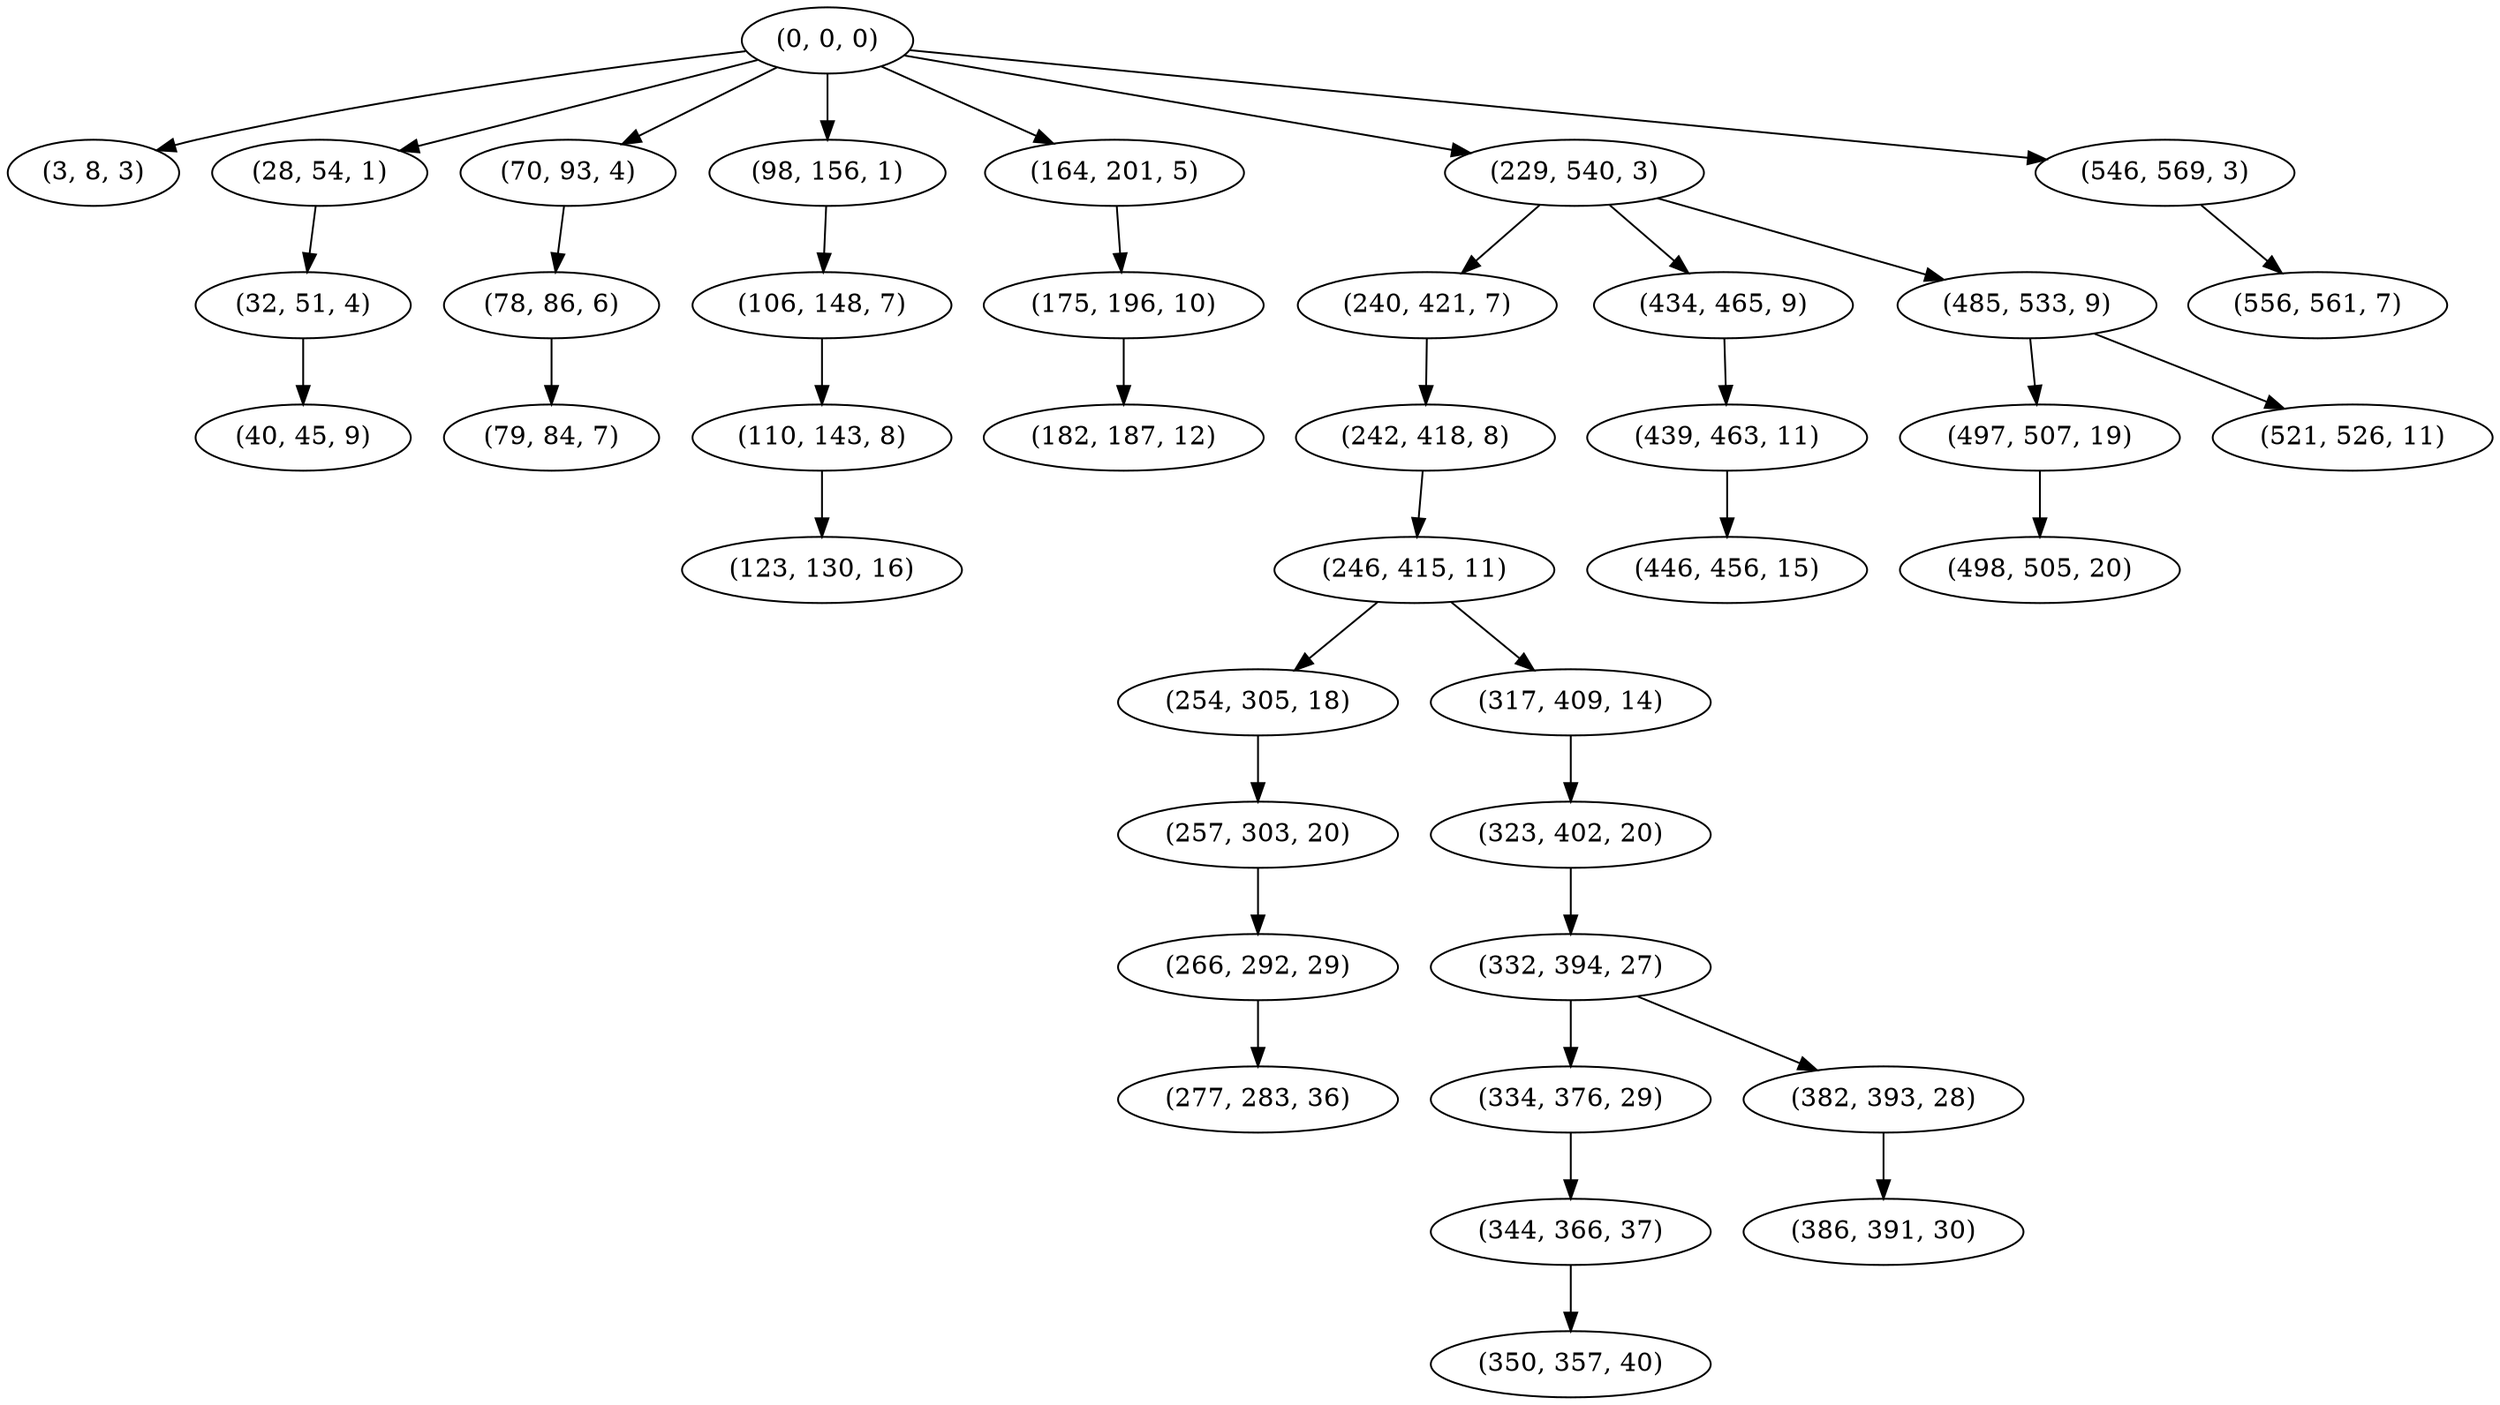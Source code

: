 digraph tree {
    "(0, 0, 0)";
    "(3, 8, 3)";
    "(28, 54, 1)";
    "(32, 51, 4)";
    "(40, 45, 9)";
    "(70, 93, 4)";
    "(78, 86, 6)";
    "(79, 84, 7)";
    "(98, 156, 1)";
    "(106, 148, 7)";
    "(110, 143, 8)";
    "(123, 130, 16)";
    "(164, 201, 5)";
    "(175, 196, 10)";
    "(182, 187, 12)";
    "(229, 540, 3)";
    "(240, 421, 7)";
    "(242, 418, 8)";
    "(246, 415, 11)";
    "(254, 305, 18)";
    "(257, 303, 20)";
    "(266, 292, 29)";
    "(277, 283, 36)";
    "(317, 409, 14)";
    "(323, 402, 20)";
    "(332, 394, 27)";
    "(334, 376, 29)";
    "(344, 366, 37)";
    "(350, 357, 40)";
    "(382, 393, 28)";
    "(386, 391, 30)";
    "(434, 465, 9)";
    "(439, 463, 11)";
    "(446, 456, 15)";
    "(485, 533, 9)";
    "(497, 507, 19)";
    "(498, 505, 20)";
    "(521, 526, 11)";
    "(546, 569, 3)";
    "(556, 561, 7)";
    "(0, 0, 0)" -> "(3, 8, 3)";
    "(0, 0, 0)" -> "(28, 54, 1)";
    "(0, 0, 0)" -> "(70, 93, 4)";
    "(0, 0, 0)" -> "(98, 156, 1)";
    "(0, 0, 0)" -> "(164, 201, 5)";
    "(0, 0, 0)" -> "(229, 540, 3)";
    "(0, 0, 0)" -> "(546, 569, 3)";
    "(28, 54, 1)" -> "(32, 51, 4)";
    "(32, 51, 4)" -> "(40, 45, 9)";
    "(70, 93, 4)" -> "(78, 86, 6)";
    "(78, 86, 6)" -> "(79, 84, 7)";
    "(98, 156, 1)" -> "(106, 148, 7)";
    "(106, 148, 7)" -> "(110, 143, 8)";
    "(110, 143, 8)" -> "(123, 130, 16)";
    "(164, 201, 5)" -> "(175, 196, 10)";
    "(175, 196, 10)" -> "(182, 187, 12)";
    "(229, 540, 3)" -> "(240, 421, 7)";
    "(229, 540, 3)" -> "(434, 465, 9)";
    "(229, 540, 3)" -> "(485, 533, 9)";
    "(240, 421, 7)" -> "(242, 418, 8)";
    "(242, 418, 8)" -> "(246, 415, 11)";
    "(246, 415, 11)" -> "(254, 305, 18)";
    "(246, 415, 11)" -> "(317, 409, 14)";
    "(254, 305, 18)" -> "(257, 303, 20)";
    "(257, 303, 20)" -> "(266, 292, 29)";
    "(266, 292, 29)" -> "(277, 283, 36)";
    "(317, 409, 14)" -> "(323, 402, 20)";
    "(323, 402, 20)" -> "(332, 394, 27)";
    "(332, 394, 27)" -> "(334, 376, 29)";
    "(332, 394, 27)" -> "(382, 393, 28)";
    "(334, 376, 29)" -> "(344, 366, 37)";
    "(344, 366, 37)" -> "(350, 357, 40)";
    "(382, 393, 28)" -> "(386, 391, 30)";
    "(434, 465, 9)" -> "(439, 463, 11)";
    "(439, 463, 11)" -> "(446, 456, 15)";
    "(485, 533, 9)" -> "(497, 507, 19)";
    "(485, 533, 9)" -> "(521, 526, 11)";
    "(497, 507, 19)" -> "(498, 505, 20)";
    "(546, 569, 3)" -> "(556, 561, 7)";
}
